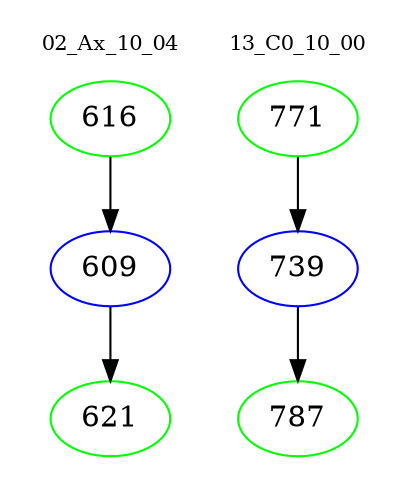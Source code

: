 digraph{
subgraph cluster_0 {
color = white
label = "02_Ax_10_04";
fontsize=10;
T0_616 [label="616", color="green"]
T0_616 -> T0_609 [color="black"]
T0_609 [label="609", color="blue"]
T0_609 -> T0_621 [color="black"]
T0_621 [label="621", color="green"]
}
subgraph cluster_1 {
color = white
label = "13_C0_10_00";
fontsize=10;
T1_771 [label="771", color="green"]
T1_771 -> T1_739 [color="black"]
T1_739 [label="739", color="blue"]
T1_739 -> T1_787 [color="black"]
T1_787 [label="787", color="green"]
}
}
